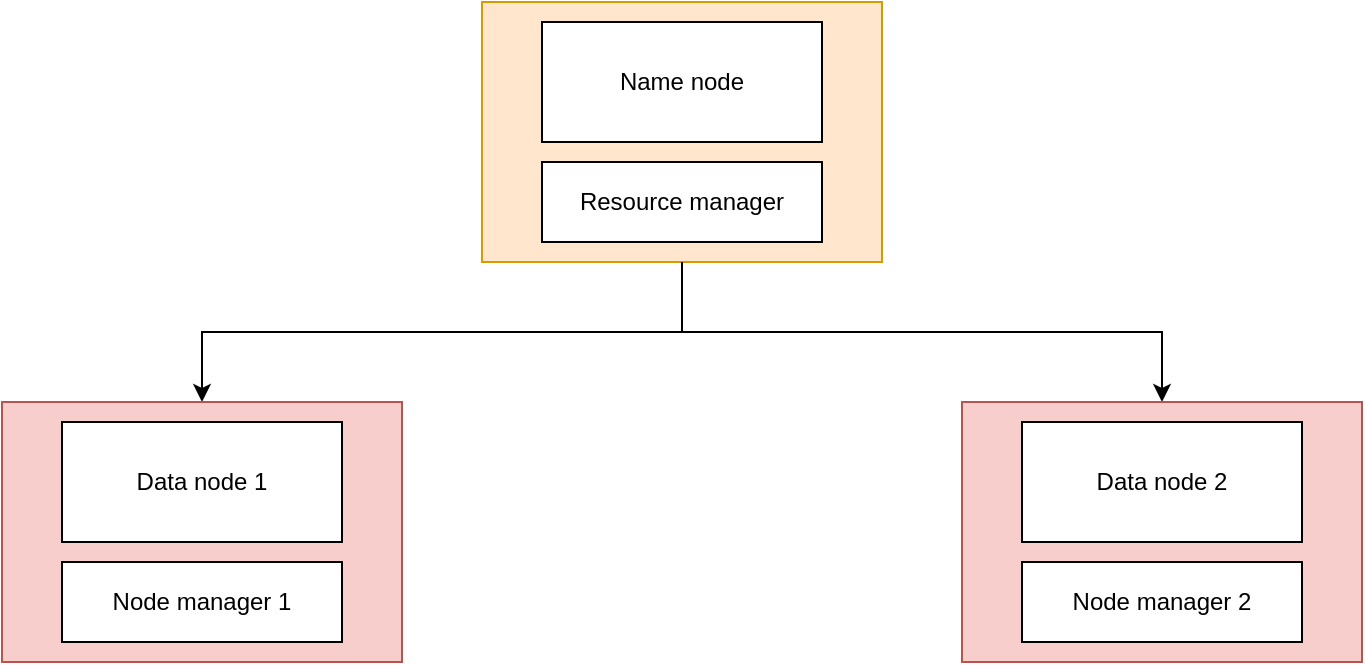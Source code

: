 <mxfile version="20.5.2" type="github">
  <diagram id="yFhTgLjL-dq6zD-HdHkg" name="Page-1">
    <mxGraphModel dx="1422" dy="762" grid="1" gridSize="10" guides="1" tooltips="1" connect="1" arrows="1" fold="1" page="1" pageScale="1" pageWidth="850" pageHeight="1100" math="0" shadow="0">
      <root>
        <mxCell id="0" />
        <mxCell id="1" parent="0" />
        <mxCell id="lGEIJaAXRUyNCMLdhOS5-20" style="edgeStyle=orthogonalEdgeStyle;rounded=0;orthogonalLoop=1;jettySize=auto;html=1;exitX=0.5;exitY=1;exitDx=0;exitDy=0;entryX=0.5;entryY=0;entryDx=0;entryDy=0;" edge="1" parent="1" source="lGEIJaAXRUyNCMLdhOS5-3" target="lGEIJaAXRUyNCMLdhOS5-15">
          <mxGeometry relative="1" as="geometry" />
        </mxCell>
        <mxCell id="lGEIJaAXRUyNCMLdhOS5-3" value="" style="rounded=0;whiteSpace=wrap;html=1;fillColor=#ffe6cc;strokeColor=#d79b00;" vertex="1" parent="1">
          <mxGeometry x="320" y="80" width="200" height="130" as="geometry" />
        </mxCell>
        <mxCell id="lGEIJaAXRUyNCMLdhOS5-18" style="edgeStyle=orthogonalEdgeStyle;rounded=0;orthogonalLoop=1;jettySize=auto;html=1;exitX=0.5;exitY=1;exitDx=0;exitDy=0;entryX=0.5;entryY=0;entryDx=0;entryDy=0;" edge="1" parent="1" source="lGEIJaAXRUyNCMLdhOS5-3" target="lGEIJaAXRUyNCMLdhOS5-12">
          <mxGeometry relative="1" as="geometry" />
        </mxCell>
        <mxCell id="lGEIJaAXRUyNCMLdhOS5-4" value="Name node" style="rounded=0;whiteSpace=wrap;html=1;" vertex="1" parent="1">
          <mxGeometry x="350" y="90" width="140" height="60" as="geometry" />
        </mxCell>
        <mxCell id="lGEIJaAXRUyNCMLdhOS5-5" value="Resource manager" style="rounded=0;whiteSpace=wrap;html=1;" vertex="1" parent="1">
          <mxGeometry x="350" y="160" width="140" height="40" as="geometry" />
        </mxCell>
        <mxCell id="lGEIJaAXRUyNCMLdhOS5-12" value="" style="rounded=0;whiteSpace=wrap;html=1;fillColor=#f8cecc;strokeColor=#b85450;" vertex="1" parent="1">
          <mxGeometry x="80" y="280" width="200" height="130" as="geometry" />
        </mxCell>
        <mxCell id="lGEIJaAXRUyNCMLdhOS5-13" value="Data node 1" style="rounded=0;whiteSpace=wrap;html=1;" vertex="1" parent="1">
          <mxGeometry x="110" y="290" width="140" height="60" as="geometry" />
        </mxCell>
        <mxCell id="lGEIJaAXRUyNCMLdhOS5-14" value="Node manager 1" style="rounded=0;whiteSpace=wrap;html=1;" vertex="1" parent="1">
          <mxGeometry x="110" y="360" width="140" height="40" as="geometry" />
        </mxCell>
        <mxCell id="lGEIJaAXRUyNCMLdhOS5-15" value="" style="rounded=0;whiteSpace=wrap;html=1;fillColor=#f8cecc;strokeColor=#b85450;" vertex="1" parent="1">
          <mxGeometry x="560" y="280" width="200" height="130" as="geometry" />
        </mxCell>
        <mxCell id="lGEIJaAXRUyNCMLdhOS5-16" value="Data node 2" style="rounded=0;whiteSpace=wrap;html=1;" vertex="1" parent="1">
          <mxGeometry x="590" y="290" width="140" height="60" as="geometry" />
        </mxCell>
        <mxCell id="lGEIJaAXRUyNCMLdhOS5-17" value="Node manager 2" style="rounded=0;whiteSpace=wrap;html=1;" vertex="1" parent="1">
          <mxGeometry x="590" y="360" width="140" height="40" as="geometry" />
        </mxCell>
      </root>
    </mxGraphModel>
  </diagram>
</mxfile>
